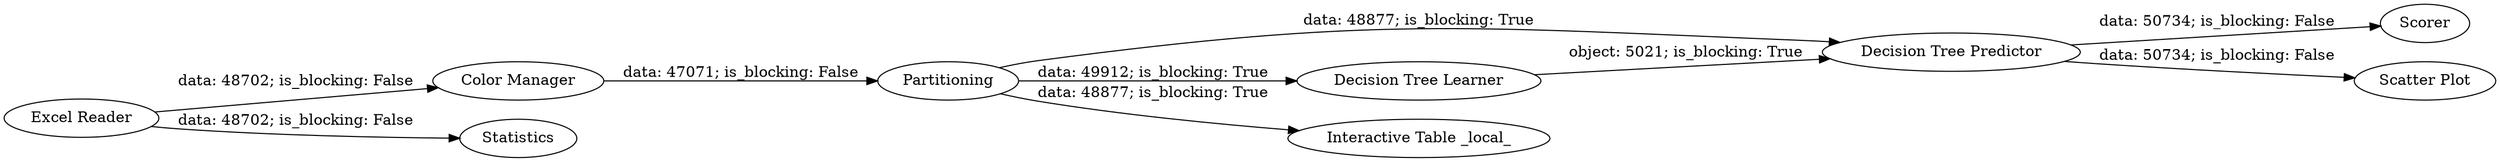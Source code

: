 digraph {
	"5649465556479987481_2" [label="Color Manager"]
	"5649465556479987481_3" [label=Partitioning]
	"5649465556479987481_5" [label="Decision Tree Predictor"]
	"5649465556479987481_1" [label="Excel Reader"]
	"5649465556479987481_6" [label=Scorer]
	"5649465556479987481_9" [label="Scatter Plot"]
	"5649465556479987481_4" [label="Decision Tree Learner"]
	"5649465556479987481_7" [label=Statistics]
	"5649465556479987481_8" [label="Interactive Table _local_"]
	"5649465556479987481_3" -> "5649465556479987481_4" [label="data: 49912; is_blocking: True"]
	"5649465556479987481_3" -> "5649465556479987481_5" [label="data: 48877; is_blocking: True"]
	"5649465556479987481_2" -> "5649465556479987481_3" [label="data: 47071; is_blocking: False"]
	"5649465556479987481_5" -> "5649465556479987481_6" [label="data: 50734; is_blocking: False"]
	"5649465556479987481_3" -> "5649465556479987481_8" [label="data: 48877; is_blocking: True"]
	"5649465556479987481_5" -> "5649465556479987481_9" [label="data: 50734; is_blocking: False"]
	"5649465556479987481_4" -> "5649465556479987481_5" [label="object: 5021; is_blocking: True"]
	"5649465556479987481_1" -> "5649465556479987481_7" [label="data: 48702; is_blocking: False"]
	"5649465556479987481_1" -> "5649465556479987481_2" [label="data: 48702; is_blocking: False"]
	rankdir=LR
}
